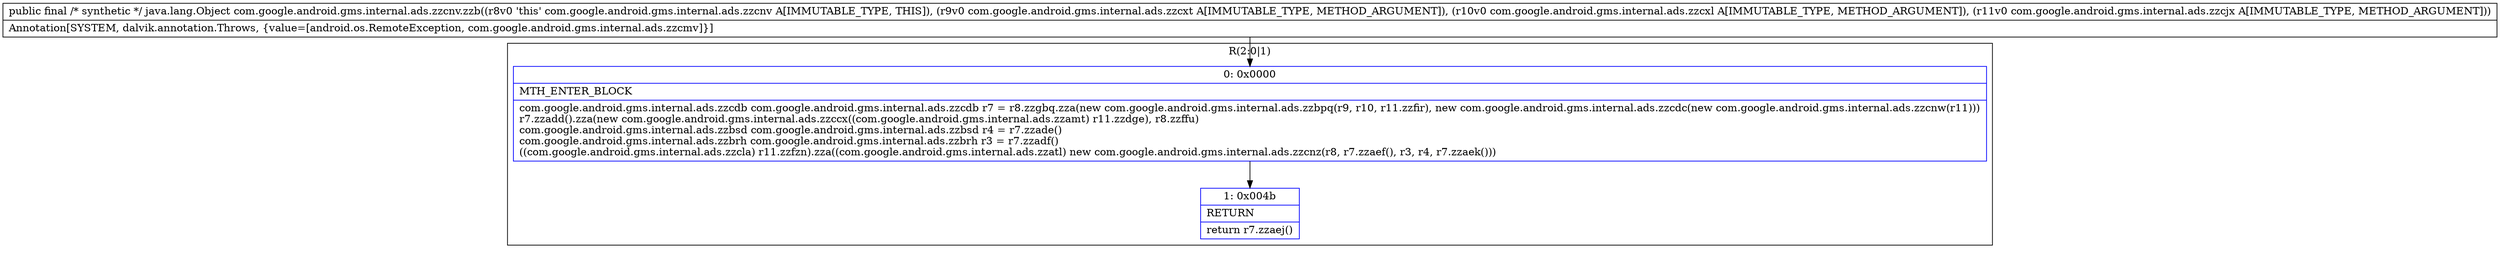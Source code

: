 digraph "CFG forcom.google.android.gms.internal.ads.zzcnv.zzb(Lcom\/google\/android\/gms\/internal\/ads\/zzcxt;Lcom\/google\/android\/gms\/internal\/ads\/zzcxl;Lcom\/google\/android\/gms\/internal\/ads\/zzcjx;)Ljava\/lang\/Object;" {
subgraph cluster_Region_2088010791 {
label = "R(2:0|1)";
node [shape=record,color=blue];
Node_0 [shape=record,label="{0\:\ 0x0000|MTH_ENTER_BLOCK\l|com.google.android.gms.internal.ads.zzcdb com.google.android.gms.internal.ads.zzcdb r7 = r8.zzgbq.zza(new com.google.android.gms.internal.ads.zzbpq(r9, r10, r11.zzfir), new com.google.android.gms.internal.ads.zzcdc(new com.google.android.gms.internal.ads.zzcnw(r11)))\lr7.zzadd().zza(new com.google.android.gms.internal.ads.zzccx((com.google.android.gms.internal.ads.zzamt) r11.zzdge), r8.zzffu)\lcom.google.android.gms.internal.ads.zzbsd com.google.android.gms.internal.ads.zzbsd r4 = r7.zzade()\lcom.google.android.gms.internal.ads.zzbrh com.google.android.gms.internal.ads.zzbrh r3 = r7.zzadf()\l((com.google.android.gms.internal.ads.zzcla) r11.zzfzn).zza((com.google.android.gms.internal.ads.zzatl) new com.google.android.gms.internal.ads.zzcnz(r8, r7.zzaef(), r3, r4, r7.zzaek()))\l}"];
Node_1 [shape=record,label="{1\:\ 0x004b|RETURN\l|return r7.zzaej()\l}"];
}
MethodNode[shape=record,label="{public final \/* synthetic *\/ java.lang.Object com.google.android.gms.internal.ads.zzcnv.zzb((r8v0 'this' com.google.android.gms.internal.ads.zzcnv A[IMMUTABLE_TYPE, THIS]), (r9v0 com.google.android.gms.internal.ads.zzcxt A[IMMUTABLE_TYPE, METHOD_ARGUMENT]), (r10v0 com.google.android.gms.internal.ads.zzcxl A[IMMUTABLE_TYPE, METHOD_ARGUMENT]), (r11v0 com.google.android.gms.internal.ads.zzcjx A[IMMUTABLE_TYPE, METHOD_ARGUMENT]))  | Annotation[SYSTEM, dalvik.annotation.Throws, \{value=[android.os.RemoteException, com.google.android.gms.internal.ads.zzcmv]\}]\l}"];
MethodNode -> Node_0;
Node_0 -> Node_1;
}

